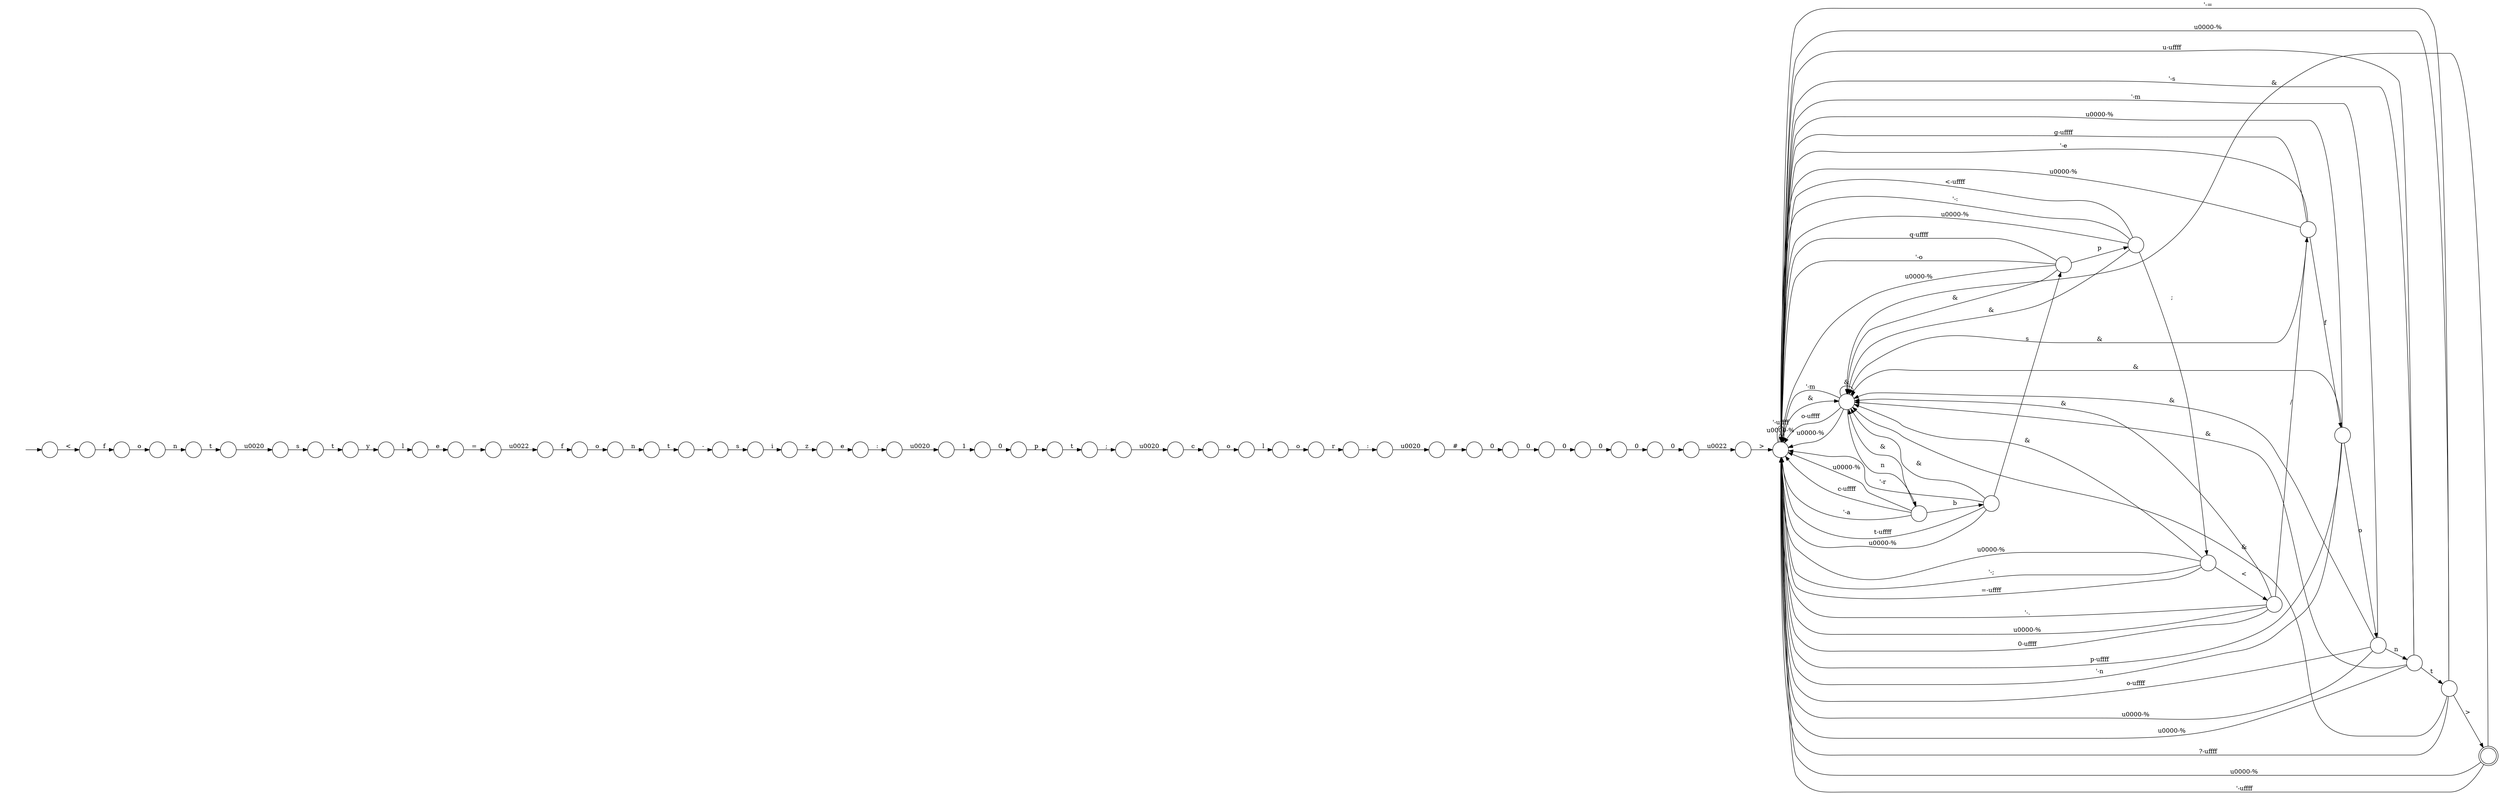 digraph Automaton {
  rankdir = LR;
  0 [shape=circle,label=""];
  0 -> 14 [label="0"]
  1 [shape=circle,label=""];
  initial [shape=plaintext,label=""];
  initial -> 1
  1 -> 32 [label="<"]
  2 [shape=circle,label=""];
  2 -> 25 [label="\u0020"]
  3 [shape=circle,label=""];
  3 -> 46 [label="\u0022"]
  4 [shape=circle,label=""];
  4 -> 36 [label="r"]
  5 [shape=circle,label=""];
  5 -> 24 [label="p"]
  6 [shape=circle,label=""];
  6 -> 23 [label="f"]
  7 [shape=circle,label=""];
  7 -> 55 [label="&"]
  7 -> 40 [label="t"]
  7 -> 8 [label="\u0000-%"]
  7 -> 8 [label="u-\uffff"]
  7 -> 8 [label="'-s"]
  8 [shape=circle,label=""];
  8 -> 55 [label="&"]
  8 -> 8 [label="\u0000-%"]
  8 -> 8 [label="'-\uffff"]
  9 [shape=circle,label=""];
  9 -> 54 [label="-"]
  10 [shape=circle,label=""];
  10 -> 5 [label="0"]
  11 [shape=circle,label=""];
  11 -> 18 [label="\u0020"]
  12 [shape=circle,label=""];
  12 -> 43 [label="l"]
  13 [shape=circle,label=""];
  13 -> 47 [label="e"]
  14 [shape=circle,label=""];
  14 -> 3 [label="0"]
  15 [shape=circle,label=""];
  15 -> 7 [label="n"]
  15 -> 55 [label="&"]
  15 -> 8 [label="o-\uffff"]
  15 -> 8 [label="\u0000-%"]
  15 -> 8 [label="'-m"]
  16 [shape=circle,label=""];
  16 -> 50 [label="i"]
  17 [shape=circle,label=""];
  17 -> 8 [label="q-\uffff"]
  17 -> 8 [label="'-o"]
  17 -> 55 [label="&"]
  17 -> 33 [label="p"]
  17 -> 8 [label="\u0000-%"]
  18 [shape=circle,label=""];
  18 -> 10 [label="1"]
  19 [shape=circle,label=""];
  19 -> 27 [label="t"]
  20 [shape=circle,label=""];
  20 -> 44 [label="f"]
  20 -> 55 [label="&"]
  20 -> 8 [label="g-\uffff"]
  20 -> 8 [label="'-e"]
  20 -> 8 [label="\u0000-%"]
  21 [shape=circle,label=""];
  21 -> 59 [label="0"]
  22 [shape=circle,label=""];
  22 -> 2 [label=";"]
  23 [shape=circle,label=""];
  23 -> 38 [label="o"]
  24 [shape=circle,label=""];
  24 -> 22 [label="t"]
  25 [shape=circle,label=""];
  25 -> 57 [label="c"]
  26 [shape=circle,label=""];
  26 -> 19 [label="s"]
  27 [shape=circle,label=""];
  27 -> 34 [label="y"]
  28 [shape=circle,label=""];
  28 -> 41 [label="\u0020"]
  29 [shape=circle,label=""];
  29 -> 55 [label="&"]
  29 -> 17 [label="s"]
  29 -> 8 [label="t-\uffff"]
  29 -> 8 [label="\u0000-%"]
  29 -> 8 [label="'-r"]
  30 [shape=circle,label=""];
  30 -> 6 [label="\u0022"]
  31 [shape=circle,label=""];
  31 -> 9 [label="t"]
  32 [shape=circle,label=""];
  32 -> 51 [label="f"]
  33 [shape=circle,label=""];
  33 -> 8 [label="<-\uffff"]
  33 -> 8 [label="'-:"]
  33 -> 55 [label="&"]
  33 -> 48 [label=";"]
  33 -> 8 [label="\u0000-%"]
  34 [shape=circle,label=""];
  34 -> 13 [label="l"]
  35 [shape=circle,label=""];
  35 -> 0 [label="0"]
  36 [shape=circle,label=""];
  36 -> 28 [label=":"]
  37 [shape=doublecircle,label=""];
  37 -> 55 [label="&"]
  37 -> 8 [label="\u0000-%"]
  37 -> 8 [label="'-\uffff"]
  38 [shape=circle,label=""];
  38 -> 31 [label="n"]
  39 [shape=circle,label=""];
  39 -> 53 [label="n"]
  40 [shape=circle,label=""];
  40 -> 55 [label="&"]
  40 -> 37 [label=">"]
  40 -> 8 [label="'-="]
  40 -> 8 [label="\u0000-%"]
  40 -> 8 [label="?-\uffff"]
  41 [shape=circle,label=""];
  41 -> 58 [label="#"]
  42 [shape=circle,label=""];
  42 -> 55 [label="&"]
  42 -> 8 [label="'-a"]
  42 -> 29 [label="b"]
  42 -> 8 [label="\u0000-%"]
  42 -> 8 [label="c-\uffff"]
  43 [shape=circle,label=""];
  43 -> 4 [label="o"]
  44 [shape=circle,label=""];
  44 -> 8 [label="p-\uffff"]
  44 -> 8 [label="'-n"]
  44 -> 55 [label="&"]
  44 -> 8 [label="\u0000-%"]
  44 -> 15 [label="o"]
  45 [shape=circle,label=""];
  45 -> 52 [label="e"]
  46 [shape=circle,label=""];
  46 -> 8 [label=">"]
  47 [shape=circle,label=""];
  47 -> 30 [label="="]
  48 [shape=circle,label=""];
  48 -> 8 [label="'-;"]
  48 -> 8 [label="=-\uffff"]
  48 -> 55 [label="&"]
  48 -> 8 [label="\u0000-%"]
  48 -> 56 [label="<"]
  49 [shape=circle,label=""];
  49 -> 26 [label="\u0020"]
  50 [shape=circle,label=""];
  50 -> 45 [label="z"]
  51 [shape=circle,label=""];
  51 -> 39 [label="o"]
  52 [shape=circle,label=""];
  52 -> 11 [label=":"]
  53 [shape=circle,label=""];
  53 -> 49 [label="t"]
  54 [shape=circle,label=""];
  54 -> 16 [label="s"]
  55 [shape=circle,label=""];
  55 -> 42 [label="n"]
  55 -> 55 [label="&"]
  55 -> 8 [label="o-\uffff"]
  55 -> 8 [label="\u0000-%"]
  55 -> 8 [label="'-m"]
  56 [shape=circle,label=""];
  56 -> 55 [label="&"]
  56 -> 20 [label="/"]
  56 -> 8 [label="'-."]
  56 -> 8 [label="\u0000-%"]
  56 -> 8 [label="0-\uffff"]
  57 [shape=circle,label=""];
  57 -> 12 [label="o"]
  58 [shape=circle,label=""];
  58 -> 21 [label="0"]
  59 [shape=circle,label=""];
  59 -> 35 [label="0"]
}


